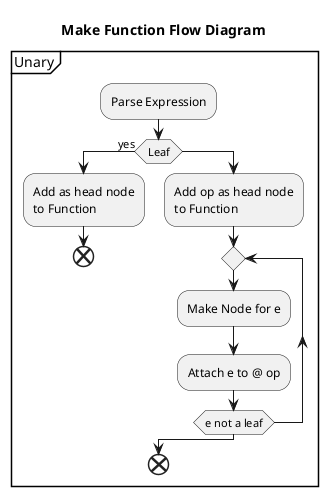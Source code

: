 @startuml
title Make Function Flow Diagram

partition Unary {

:Parse Expression;
if(Leaf) then(yes)
    :Add as head node
    to Function;
    end
else
    :Add op as head node
    to Function;
    repeat
        :Make Node for e;
        :Attach e to @ op;
    repeat while(e not a leaf)
endif
end
}

@enduml